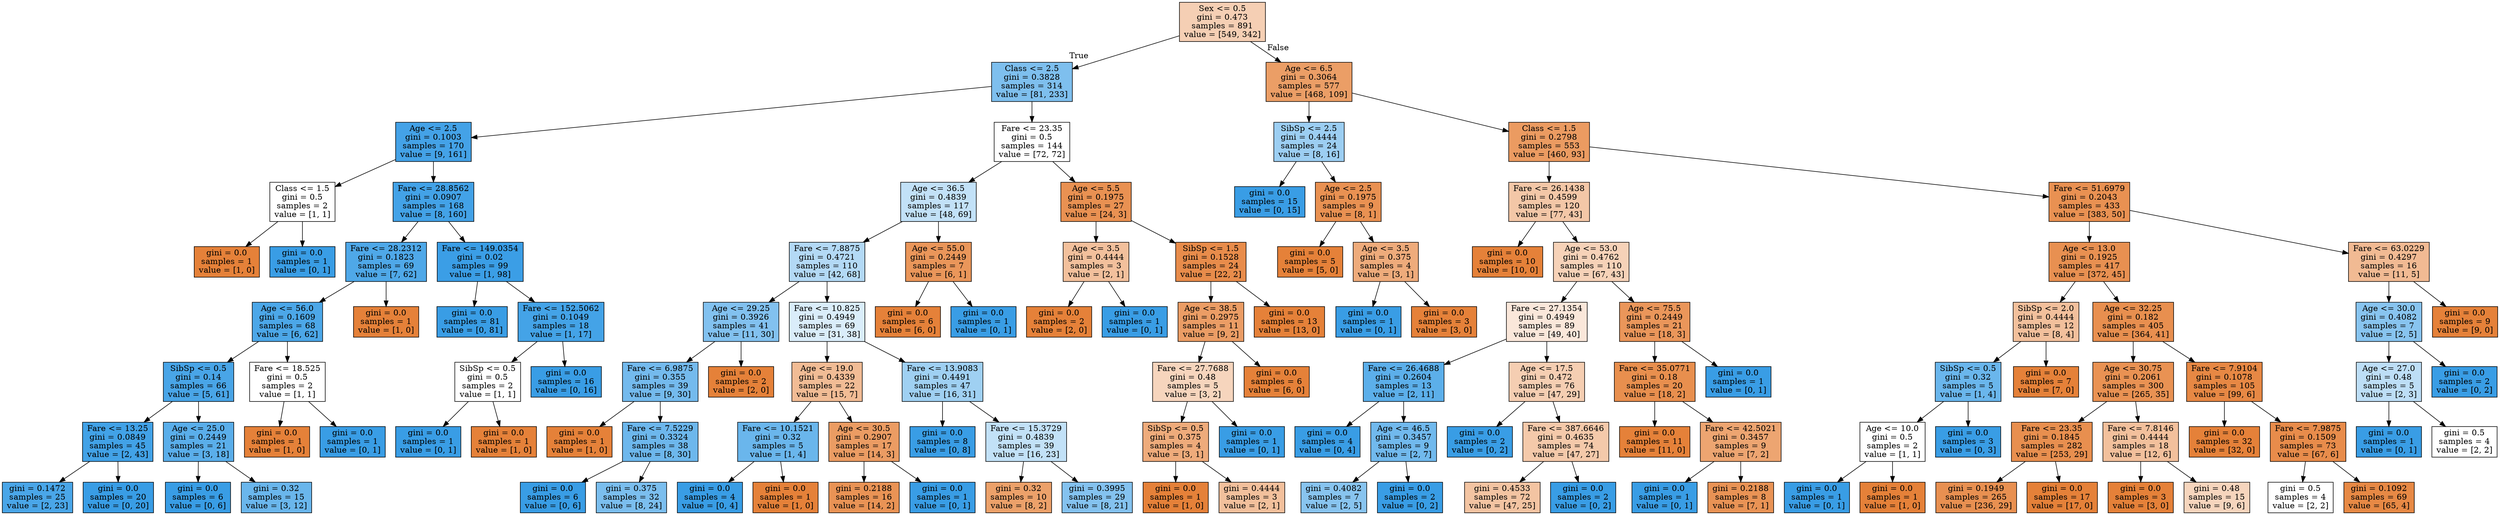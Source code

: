 digraph Tree {
node [shape=box, style="filled", color="black"] ;
0 [label="Sex <= 0.5\ngini = 0.473\nsamples = 891\nvalue = [549, 342]", fillcolor="#e5813960"] ;
1 [label="Class <= 2.5\ngini = 0.3828\nsamples = 314\nvalue = [81, 233]", fillcolor="#399de5a6"] ;
0 -> 1 [labeldistance=2.5, labelangle=45, headlabel="True"] ;
2 [label="Age <= 2.5\ngini = 0.1003\nsamples = 170\nvalue = [9, 161]", fillcolor="#399de5f1"] ;
1 -> 2 ;
3 [label="Class <= 1.5\ngini = 0.5\nsamples = 2\nvalue = [1, 1]", fillcolor="#e5813900"] ;
2 -> 3 ;
4 [label="gini = 0.0\nsamples = 1\nvalue = [1, 0]", fillcolor="#e58139ff"] ;
3 -> 4 ;
5 [label="gini = 0.0\nsamples = 1\nvalue = [0, 1]", fillcolor="#399de5ff"] ;
3 -> 5 ;
6 [label="Fare <= 28.8562\ngini = 0.0907\nsamples = 168\nvalue = [8, 160]", fillcolor="#399de5f2"] ;
2 -> 6 ;
7 [label="Fare <= 28.2312\ngini = 0.1823\nsamples = 69\nvalue = [7, 62]", fillcolor="#399de5e2"] ;
6 -> 7 ;
8 [label="Age <= 56.0\ngini = 0.1609\nsamples = 68\nvalue = [6, 62]", fillcolor="#399de5e6"] ;
7 -> 8 ;
9 [label="SibSp <= 0.5\ngini = 0.14\nsamples = 66\nvalue = [5, 61]", fillcolor="#399de5ea"] ;
8 -> 9 ;
10 [label="Fare <= 13.25\ngini = 0.0849\nsamples = 45\nvalue = [2, 43]", fillcolor="#399de5f3"] ;
9 -> 10 ;
11 [label="gini = 0.1472\nsamples = 25\nvalue = [2, 23]", fillcolor="#399de5e9"] ;
10 -> 11 ;
12 [label="gini = 0.0\nsamples = 20\nvalue = [0, 20]", fillcolor="#399de5ff"] ;
10 -> 12 ;
13 [label="Age <= 25.0\ngini = 0.2449\nsamples = 21\nvalue = [3, 18]", fillcolor="#399de5d4"] ;
9 -> 13 ;
14 [label="gini = 0.0\nsamples = 6\nvalue = [0, 6]", fillcolor="#399de5ff"] ;
13 -> 14 ;
15 [label="gini = 0.32\nsamples = 15\nvalue = [3, 12]", fillcolor="#399de5bf"] ;
13 -> 15 ;
16 [label="Fare <= 18.525\ngini = 0.5\nsamples = 2\nvalue = [1, 1]", fillcolor="#e5813900"] ;
8 -> 16 ;
17 [label="gini = 0.0\nsamples = 1\nvalue = [1, 0]", fillcolor="#e58139ff"] ;
16 -> 17 ;
18 [label="gini = 0.0\nsamples = 1\nvalue = [0, 1]", fillcolor="#399de5ff"] ;
16 -> 18 ;
19 [label="gini = 0.0\nsamples = 1\nvalue = [1, 0]", fillcolor="#e58139ff"] ;
7 -> 19 ;
20 [label="Fare <= 149.0354\ngini = 0.02\nsamples = 99\nvalue = [1, 98]", fillcolor="#399de5fc"] ;
6 -> 20 ;
21 [label="gini = 0.0\nsamples = 81\nvalue = [0, 81]", fillcolor="#399de5ff"] ;
20 -> 21 ;
22 [label="Fare <= 152.5062\ngini = 0.1049\nsamples = 18\nvalue = [1, 17]", fillcolor="#399de5f0"] ;
20 -> 22 ;
23 [label="SibSp <= 0.5\ngini = 0.5\nsamples = 2\nvalue = [1, 1]", fillcolor="#e5813900"] ;
22 -> 23 ;
24 [label="gini = 0.0\nsamples = 1\nvalue = [0, 1]", fillcolor="#399de5ff"] ;
23 -> 24 ;
25 [label="gini = 0.0\nsamples = 1\nvalue = [1, 0]", fillcolor="#e58139ff"] ;
23 -> 25 ;
26 [label="gini = 0.0\nsamples = 16\nvalue = [0, 16]", fillcolor="#399de5ff"] ;
22 -> 26 ;
27 [label="Fare <= 23.35\ngini = 0.5\nsamples = 144\nvalue = [72, 72]", fillcolor="#e5813900"] ;
1 -> 27 ;
28 [label="Age <= 36.5\ngini = 0.4839\nsamples = 117\nvalue = [48, 69]", fillcolor="#399de54e"] ;
27 -> 28 ;
29 [label="Fare <= 7.8875\ngini = 0.4721\nsamples = 110\nvalue = [42, 68]", fillcolor="#399de561"] ;
28 -> 29 ;
30 [label="Age <= 29.25\ngini = 0.3926\nsamples = 41\nvalue = [11, 30]", fillcolor="#399de5a1"] ;
29 -> 30 ;
31 [label="Fare <= 6.9875\ngini = 0.355\nsamples = 39\nvalue = [9, 30]", fillcolor="#399de5b3"] ;
30 -> 31 ;
32 [label="gini = 0.0\nsamples = 1\nvalue = [1, 0]", fillcolor="#e58139ff"] ;
31 -> 32 ;
33 [label="Fare <= 7.5229\ngini = 0.3324\nsamples = 38\nvalue = [8, 30]", fillcolor="#399de5bb"] ;
31 -> 33 ;
34 [label="gini = 0.0\nsamples = 6\nvalue = [0, 6]", fillcolor="#399de5ff"] ;
33 -> 34 ;
35 [label="gini = 0.375\nsamples = 32\nvalue = [8, 24]", fillcolor="#399de5aa"] ;
33 -> 35 ;
36 [label="gini = 0.0\nsamples = 2\nvalue = [2, 0]", fillcolor="#e58139ff"] ;
30 -> 36 ;
37 [label="Fare <= 10.825\ngini = 0.4949\nsamples = 69\nvalue = [31, 38]", fillcolor="#399de52f"] ;
29 -> 37 ;
38 [label="Age <= 19.0\ngini = 0.4339\nsamples = 22\nvalue = [15, 7]", fillcolor="#e5813988"] ;
37 -> 38 ;
39 [label="Fare <= 10.1521\ngini = 0.32\nsamples = 5\nvalue = [1, 4]", fillcolor="#399de5bf"] ;
38 -> 39 ;
40 [label="gini = 0.0\nsamples = 4\nvalue = [0, 4]", fillcolor="#399de5ff"] ;
39 -> 40 ;
41 [label="gini = 0.0\nsamples = 1\nvalue = [1, 0]", fillcolor="#e58139ff"] ;
39 -> 41 ;
42 [label="Age <= 30.5\ngini = 0.2907\nsamples = 17\nvalue = [14, 3]", fillcolor="#e58139c8"] ;
38 -> 42 ;
43 [label="gini = 0.2188\nsamples = 16\nvalue = [14, 2]", fillcolor="#e58139db"] ;
42 -> 43 ;
44 [label="gini = 0.0\nsamples = 1\nvalue = [0, 1]", fillcolor="#399de5ff"] ;
42 -> 44 ;
45 [label="Fare <= 13.9083\ngini = 0.4491\nsamples = 47\nvalue = [16, 31]", fillcolor="#399de57b"] ;
37 -> 45 ;
46 [label="gini = 0.0\nsamples = 8\nvalue = [0, 8]", fillcolor="#399de5ff"] ;
45 -> 46 ;
47 [label="Fare <= 15.3729\ngini = 0.4839\nsamples = 39\nvalue = [16, 23]", fillcolor="#399de54e"] ;
45 -> 47 ;
48 [label="gini = 0.32\nsamples = 10\nvalue = [8, 2]", fillcolor="#e58139bf"] ;
47 -> 48 ;
49 [label="gini = 0.3995\nsamples = 29\nvalue = [8, 21]", fillcolor="#399de59e"] ;
47 -> 49 ;
50 [label="Age <= 55.0\ngini = 0.2449\nsamples = 7\nvalue = [6, 1]", fillcolor="#e58139d4"] ;
28 -> 50 ;
51 [label="gini = 0.0\nsamples = 6\nvalue = [6, 0]", fillcolor="#e58139ff"] ;
50 -> 51 ;
52 [label="gini = 0.0\nsamples = 1\nvalue = [0, 1]", fillcolor="#399de5ff"] ;
50 -> 52 ;
53 [label="Age <= 5.5\ngini = 0.1975\nsamples = 27\nvalue = [24, 3]", fillcolor="#e58139df"] ;
27 -> 53 ;
54 [label="Age <= 3.5\ngini = 0.4444\nsamples = 3\nvalue = [2, 1]", fillcolor="#e581397f"] ;
53 -> 54 ;
55 [label="gini = 0.0\nsamples = 2\nvalue = [2, 0]", fillcolor="#e58139ff"] ;
54 -> 55 ;
56 [label="gini = 0.0\nsamples = 1\nvalue = [0, 1]", fillcolor="#399de5ff"] ;
54 -> 56 ;
57 [label="SibSp <= 1.5\ngini = 0.1528\nsamples = 24\nvalue = [22, 2]", fillcolor="#e58139e8"] ;
53 -> 57 ;
58 [label="Age <= 38.5\ngini = 0.2975\nsamples = 11\nvalue = [9, 2]", fillcolor="#e58139c6"] ;
57 -> 58 ;
59 [label="Fare <= 27.7688\ngini = 0.48\nsamples = 5\nvalue = [3, 2]", fillcolor="#e5813955"] ;
58 -> 59 ;
60 [label="SibSp <= 0.5\ngini = 0.375\nsamples = 4\nvalue = [3, 1]", fillcolor="#e58139aa"] ;
59 -> 60 ;
61 [label="gini = 0.0\nsamples = 1\nvalue = [1, 0]", fillcolor="#e58139ff"] ;
60 -> 61 ;
62 [label="gini = 0.4444\nsamples = 3\nvalue = [2, 1]", fillcolor="#e581397f"] ;
60 -> 62 ;
63 [label="gini = 0.0\nsamples = 1\nvalue = [0, 1]", fillcolor="#399de5ff"] ;
59 -> 63 ;
64 [label="gini = 0.0\nsamples = 6\nvalue = [6, 0]", fillcolor="#e58139ff"] ;
58 -> 64 ;
65 [label="gini = 0.0\nsamples = 13\nvalue = [13, 0]", fillcolor="#e58139ff"] ;
57 -> 65 ;
66 [label="Age <= 6.5\ngini = 0.3064\nsamples = 577\nvalue = [468, 109]", fillcolor="#e58139c4"] ;
0 -> 66 [labeldistance=2.5, labelangle=-45, headlabel="False"] ;
67 [label="SibSp <= 2.5\ngini = 0.4444\nsamples = 24\nvalue = [8, 16]", fillcolor="#399de57f"] ;
66 -> 67 ;
68 [label="gini = 0.0\nsamples = 15\nvalue = [0, 15]", fillcolor="#399de5ff"] ;
67 -> 68 ;
69 [label="Age <= 2.5\ngini = 0.1975\nsamples = 9\nvalue = [8, 1]", fillcolor="#e58139df"] ;
67 -> 69 ;
70 [label="gini = 0.0\nsamples = 5\nvalue = [5, 0]", fillcolor="#e58139ff"] ;
69 -> 70 ;
71 [label="Age <= 3.5\ngini = 0.375\nsamples = 4\nvalue = [3, 1]", fillcolor="#e58139aa"] ;
69 -> 71 ;
72 [label="gini = 0.0\nsamples = 1\nvalue = [0, 1]", fillcolor="#399de5ff"] ;
71 -> 72 ;
73 [label="gini = 0.0\nsamples = 3\nvalue = [3, 0]", fillcolor="#e58139ff"] ;
71 -> 73 ;
74 [label="Class <= 1.5\ngini = 0.2798\nsamples = 553\nvalue = [460, 93]", fillcolor="#e58139cb"] ;
66 -> 74 ;
75 [label="Fare <= 26.1438\ngini = 0.4599\nsamples = 120\nvalue = [77, 43]", fillcolor="#e5813971"] ;
74 -> 75 ;
76 [label="gini = 0.0\nsamples = 10\nvalue = [10, 0]", fillcolor="#e58139ff"] ;
75 -> 76 ;
77 [label="Age <= 53.0\ngini = 0.4762\nsamples = 110\nvalue = [67, 43]", fillcolor="#e581395b"] ;
75 -> 77 ;
78 [label="Fare <= 27.1354\ngini = 0.4949\nsamples = 89\nvalue = [49, 40]", fillcolor="#e581392f"] ;
77 -> 78 ;
79 [label="Fare <= 26.4688\ngini = 0.2604\nsamples = 13\nvalue = [2, 11]", fillcolor="#399de5d1"] ;
78 -> 79 ;
80 [label="gini = 0.0\nsamples = 4\nvalue = [0, 4]", fillcolor="#399de5ff"] ;
79 -> 80 ;
81 [label="Age <= 46.5\ngini = 0.3457\nsamples = 9\nvalue = [2, 7]", fillcolor="#399de5b6"] ;
79 -> 81 ;
82 [label="gini = 0.4082\nsamples = 7\nvalue = [2, 5]", fillcolor="#399de599"] ;
81 -> 82 ;
83 [label="gini = 0.0\nsamples = 2\nvalue = [0, 2]", fillcolor="#399de5ff"] ;
81 -> 83 ;
84 [label="Age <= 17.5\ngini = 0.472\nsamples = 76\nvalue = [47, 29]", fillcolor="#e5813962"] ;
78 -> 84 ;
85 [label="gini = 0.0\nsamples = 2\nvalue = [0, 2]", fillcolor="#399de5ff"] ;
84 -> 85 ;
86 [label="Fare <= 387.6646\ngini = 0.4635\nsamples = 74\nvalue = [47, 27]", fillcolor="#e581396d"] ;
84 -> 86 ;
87 [label="gini = 0.4533\nsamples = 72\nvalue = [47, 25]", fillcolor="#e5813977"] ;
86 -> 87 ;
88 [label="gini = 0.0\nsamples = 2\nvalue = [0, 2]", fillcolor="#399de5ff"] ;
86 -> 88 ;
89 [label="Age <= 75.5\ngini = 0.2449\nsamples = 21\nvalue = [18, 3]", fillcolor="#e58139d4"] ;
77 -> 89 ;
90 [label="Fare <= 35.0771\ngini = 0.18\nsamples = 20\nvalue = [18, 2]", fillcolor="#e58139e3"] ;
89 -> 90 ;
91 [label="gini = 0.0\nsamples = 11\nvalue = [11, 0]", fillcolor="#e58139ff"] ;
90 -> 91 ;
92 [label="Fare <= 42.5021\ngini = 0.3457\nsamples = 9\nvalue = [7, 2]", fillcolor="#e58139b6"] ;
90 -> 92 ;
93 [label="gini = 0.0\nsamples = 1\nvalue = [0, 1]", fillcolor="#399de5ff"] ;
92 -> 93 ;
94 [label="gini = 0.2188\nsamples = 8\nvalue = [7, 1]", fillcolor="#e58139db"] ;
92 -> 94 ;
95 [label="gini = 0.0\nsamples = 1\nvalue = [0, 1]", fillcolor="#399de5ff"] ;
89 -> 95 ;
96 [label="Fare <= 51.6979\ngini = 0.2043\nsamples = 433\nvalue = [383, 50]", fillcolor="#e58139de"] ;
74 -> 96 ;
97 [label="Age <= 13.0\ngini = 0.1925\nsamples = 417\nvalue = [372, 45]", fillcolor="#e58139e0"] ;
96 -> 97 ;
98 [label="SibSp <= 2.0\ngini = 0.4444\nsamples = 12\nvalue = [8, 4]", fillcolor="#e581397f"] ;
97 -> 98 ;
99 [label="SibSp <= 0.5\ngini = 0.32\nsamples = 5\nvalue = [1, 4]", fillcolor="#399de5bf"] ;
98 -> 99 ;
100 [label="Age <= 10.0\ngini = 0.5\nsamples = 2\nvalue = [1, 1]", fillcolor="#e5813900"] ;
99 -> 100 ;
101 [label="gini = 0.0\nsamples = 1\nvalue = [0, 1]", fillcolor="#399de5ff"] ;
100 -> 101 ;
102 [label="gini = 0.0\nsamples = 1\nvalue = [1, 0]", fillcolor="#e58139ff"] ;
100 -> 102 ;
103 [label="gini = 0.0\nsamples = 3\nvalue = [0, 3]", fillcolor="#399de5ff"] ;
99 -> 103 ;
104 [label="gini = 0.0\nsamples = 7\nvalue = [7, 0]", fillcolor="#e58139ff"] ;
98 -> 104 ;
105 [label="Age <= 32.25\ngini = 0.182\nsamples = 405\nvalue = [364, 41]", fillcolor="#e58139e2"] ;
97 -> 105 ;
106 [label="Age <= 30.75\ngini = 0.2061\nsamples = 300\nvalue = [265, 35]", fillcolor="#e58139dd"] ;
105 -> 106 ;
107 [label="Fare <= 23.35\ngini = 0.1845\nsamples = 282\nvalue = [253, 29]", fillcolor="#e58139e2"] ;
106 -> 107 ;
108 [label="gini = 0.1949\nsamples = 265\nvalue = [236, 29]", fillcolor="#e58139e0"] ;
107 -> 108 ;
109 [label="gini = 0.0\nsamples = 17\nvalue = [17, 0]", fillcolor="#e58139ff"] ;
107 -> 109 ;
110 [label="Fare <= 7.8146\ngini = 0.4444\nsamples = 18\nvalue = [12, 6]", fillcolor="#e581397f"] ;
106 -> 110 ;
111 [label="gini = 0.0\nsamples = 3\nvalue = [3, 0]", fillcolor="#e58139ff"] ;
110 -> 111 ;
112 [label="gini = 0.48\nsamples = 15\nvalue = [9, 6]", fillcolor="#e5813955"] ;
110 -> 112 ;
113 [label="Fare <= 7.9104\ngini = 0.1078\nsamples = 105\nvalue = [99, 6]", fillcolor="#e58139f0"] ;
105 -> 113 ;
114 [label="gini = 0.0\nsamples = 32\nvalue = [32, 0]", fillcolor="#e58139ff"] ;
113 -> 114 ;
115 [label="Fare <= 7.9875\ngini = 0.1509\nsamples = 73\nvalue = [67, 6]", fillcolor="#e58139e8"] ;
113 -> 115 ;
116 [label="gini = 0.5\nsamples = 4\nvalue = [2, 2]", fillcolor="#e5813900"] ;
115 -> 116 ;
117 [label="gini = 0.1092\nsamples = 69\nvalue = [65, 4]", fillcolor="#e58139ef"] ;
115 -> 117 ;
118 [label="Fare <= 63.0229\ngini = 0.4297\nsamples = 16\nvalue = [11, 5]", fillcolor="#e581398b"] ;
96 -> 118 ;
119 [label="Age <= 30.0\ngini = 0.4082\nsamples = 7\nvalue = [2, 5]", fillcolor="#399de599"] ;
118 -> 119 ;
120 [label="Age <= 27.0\ngini = 0.48\nsamples = 5\nvalue = [2, 3]", fillcolor="#399de555"] ;
119 -> 120 ;
121 [label="gini = 0.0\nsamples = 1\nvalue = [0, 1]", fillcolor="#399de5ff"] ;
120 -> 121 ;
122 [label="gini = 0.5\nsamples = 4\nvalue = [2, 2]", fillcolor="#e5813900"] ;
120 -> 122 ;
123 [label="gini = 0.0\nsamples = 2\nvalue = [0, 2]", fillcolor="#399de5ff"] ;
119 -> 123 ;
124 [label="gini = 0.0\nsamples = 9\nvalue = [9, 0]", fillcolor="#e58139ff"] ;
118 -> 124 ;
}
